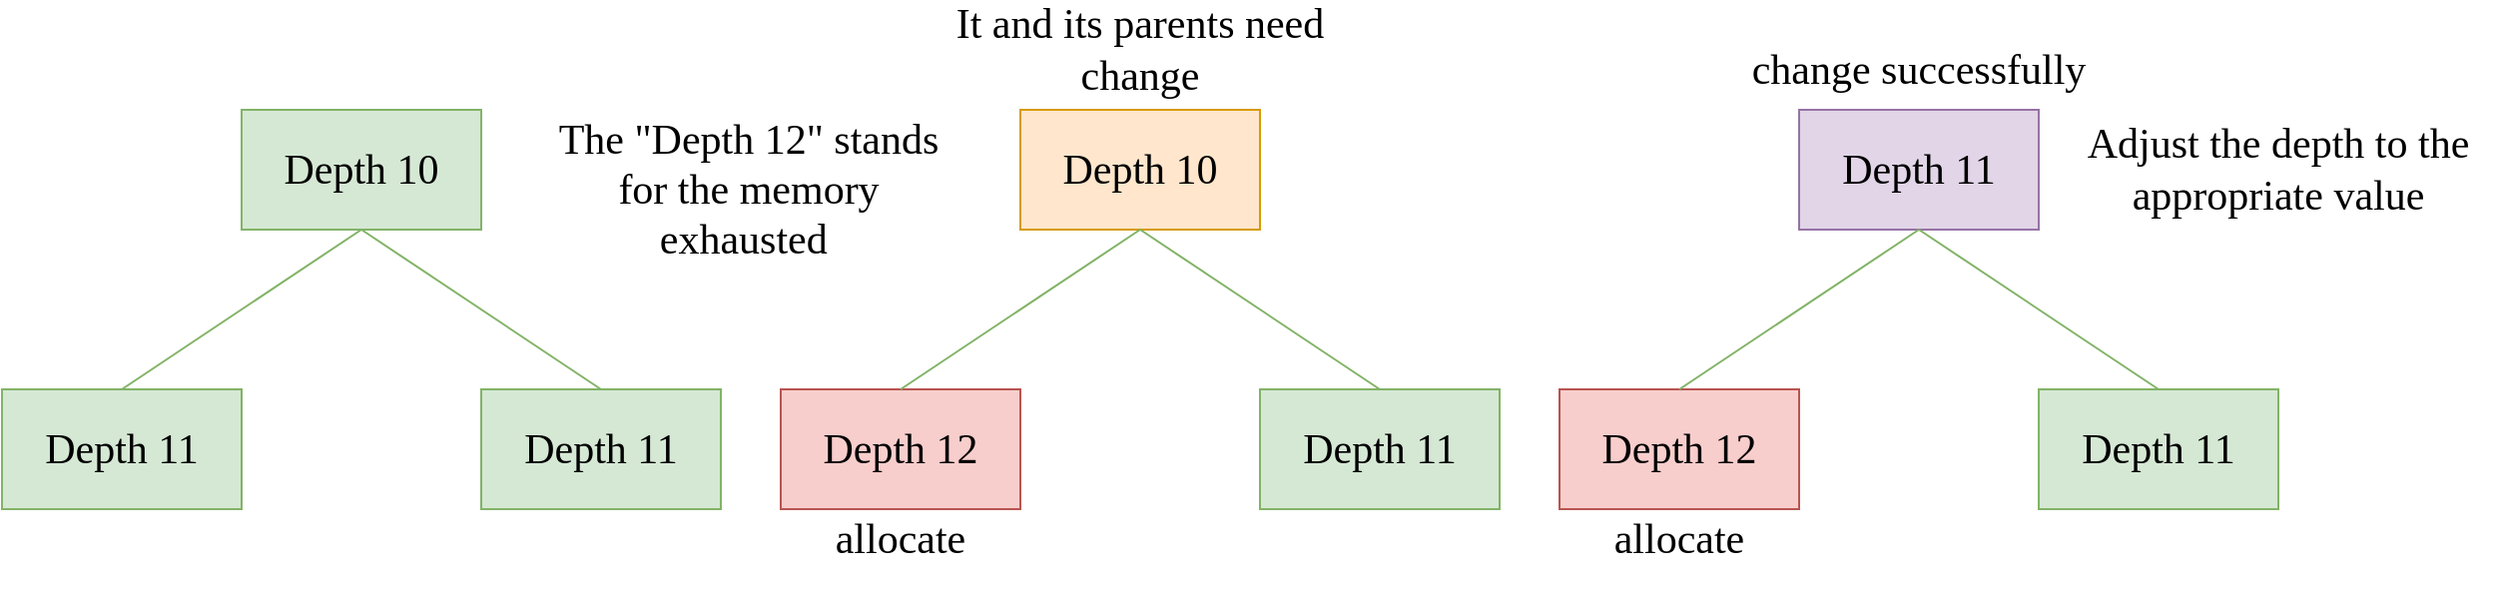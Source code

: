 <mxfile version="13.9.5" type="device"><diagram id="j42R_8dcT5111MsiPKX0" name="第 1 页"><mxGraphModel dx="1086" dy="817" grid="1" gridSize="10" guides="1" tooltips="1" connect="1" arrows="1" fold="1" page="1" pageScale="1" pageWidth="827" pageHeight="1169" math="0" shadow="0"><root><mxCell id="0"/><mxCell id="1" parent="0"/><mxCell id="4WKiRIJ_TT5_W9S_Crr5-1" value="Depth 10" style="rounded=0;whiteSpace=wrap;html=1;fontSize=21;fontFamily=Comic Sans MS;fillColor=#d5e8d4;strokeColor=#82b366;" vertex="1" parent="1"><mxGeometry x="160" y="280" width="120" height="60" as="geometry"/></mxCell><mxCell id="4WKiRIJ_TT5_W9S_Crr5-2" value="Depth 11" style="rounded=0;whiteSpace=wrap;html=1;fontSize=21;fontFamily=Comic Sans MS;fillColor=#d5e8d4;strokeColor=#82b366;" vertex="1" parent="1"><mxGeometry x="40" y="420" width="120" height="60" as="geometry"/></mxCell><mxCell id="4WKiRIJ_TT5_W9S_Crr5-3" value="Depth 11" style="rounded=0;whiteSpace=wrap;html=1;fontSize=21;fontFamily=Comic Sans MS;fillColor=#d5e8d4;strokeColor=#82b366;" vertex="1" parent="1"><mxGeometry x="280" y="420" width="120" height="60" as="geometry"/></mxCell><mxCell id="4WKiRIJ_TT5_W9S_Crr5-4" value="" style="endArrow=none;html=1;entryX=0.5;entryY=1;entryDx=0;entryDy=0;exitX=0.5;exitY=0;exitDx=0;exitDy=0;fontSize=21;fontFamily=Comic Sans MS;fillColor=#d5e8d4;strokeColor=#82b366;" edge="1" parent="1" source="4WKiRIJ_TT5_W9S_Crr5-2" target="4WKiRIJ_TT5_W9S_Crr5-1"><mxGeometry width="50" height="50" relative="1" as="geometry"><mxPoint x="120" y="620" as="sourcePoint"/><mxPoint x="170" y="570" as="targetPoint"/></mxGeometry></mxCell><mxCell id="4WKiRIJ_TT5_W9S_Crr5-5" value="" style="endArrow=none;html=1;entryX=0.5;entryY=1;entryDx=0;entryDy=0;exitX=0.5;exitY=0;exitDx=0;exitDy=0;fontSize=21;fontFamily=Comic Sans MS;fillColor=#d5e8d4;strokeColor=#82b366;" edge="1" parent="1" source="4WKiRIJ_TT5_W9S_Crr5-3" target="4WKiRIJ_TT5_W9S_Crr5-1"><mxGeometry width="50" height="50" relative="1" as="geometry"><mxPoint x="160" y="610" as="sourcePoint"/><mxPoint x="210" y="560" as="targetPoint"/></mxGeometry></mxCell><mxCell id="4WKiRIJ_TT5_W9S_Crr5-6" value="Depth 10" style="rounded=0;whiteSpace=wrap;html=1;fontSize=21;fontFamily=Comic Sans MS;fillColor=#ffe6cc;strokeColor=#d79b00;" vertex="1" parent="1"><mxGeometry x="550" y="280" width="120" height="60" as="geometry"/></mxCell><mxCell id="4WKiRIJ_TT5_W9S_Crr5-7" value="Depth 12" style="rounded=0;whiteSpace=wrap;html=1;fontSize=21;fontFamily=Comic Sans MS;fillColor=#f8cecc;strokeColor=#b85450;" vertex="1" parent="1"><mxGeometry x="430" y="420" width="120" height="60" as="geometry"/></mxCell><mxCell id="4WKiRIJ_TT5_W9S_Crr5-8" value="Depth 11" style="rounded=0;whiteSpace=wrap;html=1;fontSize=21;fontFamily=Comic Sans MS;fillColor=#d5e8d4;strokeColor=#82b366;" vertex="1" parent="1"><mxGeometry x="670" y="420" width="120" height="60" as="geometry"/></mxCell><mxCell id="4WKiRIJ_TT5_W9S_Crr5-9" value="" style="endArrow=none;html=1;entryX=0.5;entryY=1;entryDx=0;entryDy=0;exitX=0.5;exitY=0;exitDx=0;exitDy=0;fontSize=21;fontFamily=Comic Sans MS;fillColor=#d5e8d4;strokeColor=#82b366;" edge="1" parent="1" source="4WKiRIJ_TT5_W9S_Crr5-7" target="4WKiRIJ_TT5_W9S_Crr5-6"><mxGeometry width="50" height="50" relative="1" as="geometry"><mxPoint x="510" y="620" as="sourcePoint"/><mxPoint x="560" y="570" as="targetPoint"/></mxGeometry></mxCell><mxCell id="4WKiRIJ_TT5_W9S_Crr5-10" value="" style="endArrow=none;html=1;entryX=0.5;entryY=1;entryDx=0;entryDy=0;exitX=0.5;exitY=0;exitDx=0;exitDy=0;fontSize=21;fontFamily=Comic Sans MS;fillColor=#d5e8d4;strokeColor=#82b366;" edge="1" parent="1" source="4WKiRIJ_TT5_W9S_Crr5-8" target="4WKiRIJ_TT5_W9S_Crr5-6"><mxGeometry width="50" height="50" relative="1" as="geometry"><mxPoint x="550" y="610" as="sourcePoint"/><mxPoint x="600" y="560" as="targetPoint"/></mxGeometry></mxCell><mxCell id="4WKiRIJ_TT5_W9S_Crr5-11" value="allocate" style="text;html=1;strokeColor=none;fillColor=none;align=center;verticalAlign=middle;whiteSpace=wrap;rounded=0;fontFamily=Comic Sans MS;fontSize=21;" vertex="1" parent="1"><mxGeometry x="445" y="470" width="90" height="50" as="geometry"/></mxCell><mxCell id="4WKiRIJ_TT5_W9S_Crr5-12" value="It and its parents need change" style="text;html=1;strokeColor=none;fillColor=none;align=center;verticalAlign=middle;whiteSpace=wrap;rounded=0;fontFamily=Comic Sans MS;fontSize=21;" vertex="1" parent="1"><mxGeometry x="505" y="240" width="210" height="20" as="geometry"/></mxCell><mxCell id="4WKiRIJ_TT5_W9S_Crr5-13" value="Depth 11" style="rounded=0;whiteSpace=wrap;html=1;fontSize=21;fontFamily=Comic Sans MS;fillColor=#e1d5e7;strokeColor=#9673a6;" vertex="1" parent="1"><mxGeometry x="940" y="280" width="120" height="60" as="geometry"/></mxCell><mxCell id="4WKiRIJ_TT5_W9S_Crr5-14" value="Depth 12" style="rounded=0;whiteSpace=wrap;html=1;fontSize=21;fontFamily=Comic Sans MS;fillColor=#f8cecc;strokeColor=#b85450;" vertex="1" parent="1"><mxGeometry x="820" y="420" width="120" height="60" as="geometry"/></mxCell><mxCell id="4WKiRIJ_TT5_W9S_Crr5-15" value="Depth 11" style="rounded=0;whiteSpace=wrap;html=1;fontSize=21;fontFamily=Comic Sans MS;fillColor=#d5e8d4;strokeColor=#82b366;" vertex="1" parent="1"><mxGeometry x="1060" y="420" width="120" height="60" as="geometry"/></mxCell><mxCell id="4WKiRIJ_TT5_W9S_Crr5-16" value="" style="endArrow=none;html=1;entryX=0.5;entryY=1;entryDx=0;entryDy=0;exitX=0.5;exitY=0;exitDx=0;exitDy=0;fontSize=21;fontFamily=Comic Sans MS;fillColor=#d5e8d4;strokeColor=#82b366;" edge="1" parent="1" source="4WKiRIJ_TT5_W9S_Crr5-14" target="4WKiRIJ_TT5_W9S_Crr5-13"><mxGeometry width="50" height="50" relative="1" as="geometry"><mxPoint x="900" y="620" as="sourcePoint"/><mxPoint x="950" y="570" as="targetPoint"/></mxGeometry></mxCell><mxCell id="4WKiRIJ_TT5_W9S_Crr5-17" value="" style="endArrow=none;html=1;entryX=0.5;entryY=1;entryDx=0;entryDy=0;exitX=0.5;exitY=0;exitDx=0;exitDy=0;fontSize=21;fontFamily=Comic Sans MS;fillColor=#d5e8d4;strokeColor=#82b366;" edge="1" parent="1" source="4WKiRIJ_TT5_W9S_Crr5-15" target="4WKiRIJ_TT5_W9S_Crr5-13"><mxGeometry width="50" height="50" relative="1" as="geometry"><mxPoint x="940" y="610" as="sourcePoint"/><mxPoint x="990" y="560" as="targetPoint"/></mxGeometry></mxCell><mxCell id="4WKiRIJ_TT5_W9S_Crr5-18" value="allocate" style="text;html=1;strokeColor=none;fillColor=none;align=center;verticalAlign=middle;whiteSpace=wrap;rounded=0;fontFamily=Comic Sans MS;fontSize=21;" vertex="1" parent="1"><mxGeometry x="835" y="470" width="90" height="50" as="geometry"/></mxCell><mxCell id="4WKiRIJ_TT5_W9S_Crr5-19" value="change successfully" style="text;html=1;strokeColor=none;fillColor=none;align=center;verticalAlign=middle;whiteSpace=wrap;rounded=0;fontFamily=Comic Sans MS;fontSize=21;" vertex="1" parent="1"><mxGeometry x="900" y="250" width="200" height="20" as="geometry"/></mxCell><mxCell id="4WKiRIJ_TT5_W9S_Crr5-20" value="Adjust the depth to the appropriate value" style="text;html=1;strokeColor=none;fillColor=none;align=center;verticalAlign=middle;whiteSpace=wrap;rounded=0;fontFamily=Comic Sans MS;fontSize=21;" vertex="1" parent="1"><mxGeometry x="1070" y="275" width="220" height="70" as="geometry"/></mxCell><mxCell id="4WKiRIJ_TT5_W9S_Crr5-21" value="The &quot;Depth 12&quot; stands for the memory exhausted&amp;nbsp;" style="text;html=1;strokeColor=none;fillColor=none;align=center;verticalAlign=middle;whiteSpace=wrap;rounded=0;fontFamily=Comic Sans MS;fontSize=21;" vertex="1" parent="1"><mxGeometry x="311" y="250" width="206" height="140" as="geometry"/></mxCell></root></mxGraphModel></diagram></mxfile>